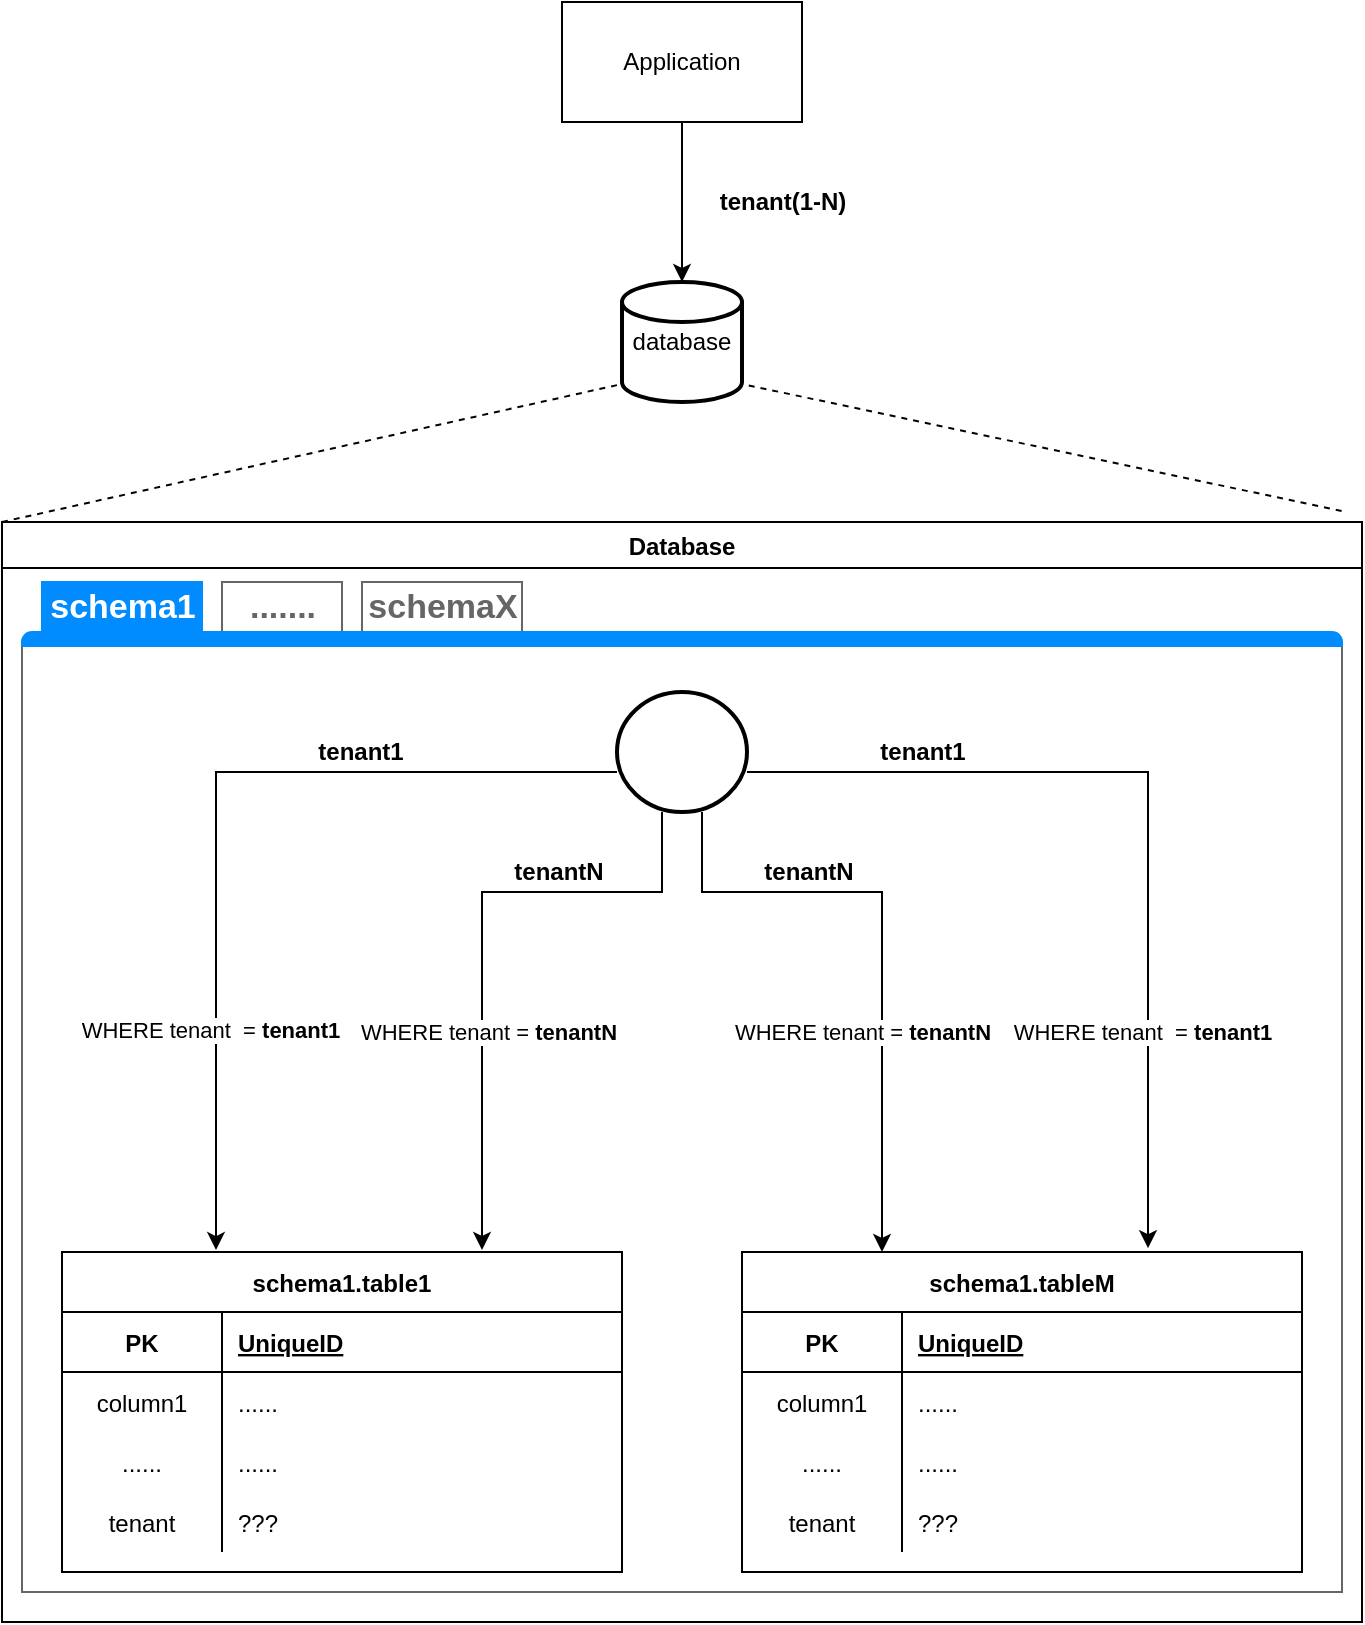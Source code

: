 <mxfile version="13.10.0" type="device"><diagram id="tb8iTpRzV7df1XShEiZ8" name="Page-1"><mxGraphModel dx="1420" dy="777" grid="1" gridSize="10" guides="1" tooltips="1" connect="1" arrows="1" fold="1" page="1" pageScale="1" pageWidth="827" pageHeight="1169" math="0" shadow="0"><root><mxCell id="0"/><mxCell id="1" parent="0"/><mxCell id="43jD_v0lgmFom6cSxUAU-20" style="edgeStyle=orthogonalEdgeStyle;rounded=0;orthogonalLoop=1;jettySize=auto;html=1;" edge="1" parent="1" source="-0SOtKCn01TKavJph2s1-11" target="-0SOtKCn01TKavJph2s1-17"><mxGeometry relative="1" as="geometry"/></mxCell><mxCell id="-0SOtKCn01TKavJph2s1-11" value="&lt;div&gt;Application&lt;/div&gt;" style="rounded=0;whiteSpace=wrap;html=1;" parent="1" vertex="1"><mxGeometry x="340" y="150" width="120" height="60" as="geometry"/></mxCell><mxCell id="-0SOtKCn01TKavJph2s1-17" value="database" style="strokeWidth=2;html=1;shape=mxgraph.flowchart.database;whiteSpace=wrap;" parent="1" vertex="1"><mxGeometry x="370" y="290" width="60" height="60" as="geometry"/></mxCell><mxCell id="-0SOtKCn01TKavJph2s1-19" value="Database" style="swimlane;" parent="1" vertex="1"><mxGeometry x="60" y="410" width="680" height="550" as="geometry"/></mxCell><mxCell id="5TlUo3Z-M-Ep4N8_x5N6-2" value="" style="endArrow=none;dashed=1;html=1;exitX=0;exitY=0;exitDx=0;exitDy=0;entryX=0;entryY=0.85;entryDx=0;entryDy=0;entryPerimeter=0;" parent="1" source="-0SOtKCn01TKavJph2s1-19" target="-0SOtKCn01TKavJph2s1-17" edge="1"><mxGeometry width="50" height="50" relative="1" as="geometry"><mxPoint x="390" y="540" as="sourcePoint"/><mxPoint x="440" y="490" as="targetPoint"/></mxGeometry></mxCell><mxCell id="5TlUo3Z-M-Ep4N8_x5N6-3" value="" style="endArrow=none;dashed=1;html=1;entryX=1;entryY=0.85;entryDx=0;entryDy=0;entryPerimeter=0;exitX=0.985;exitY=-0.01;exitDx=0;exitDy=0;exitPerimeter=0;" parent="1" source="-0SOtKCn01TKavJph2s1-19" target="-0SOtKCn01TKavJph2s1-17" edge="1"><mxGeometry width="50" height="50" relative="1" as="geometry"><mxPoint x="390" y="540" as="sourcePoint"/><mxPoint x="440" y="490" as="targetPoint"/></mxGeometry></mxCell><mxCell id="43jD_v0lgmFom6cSxUAU-21" value="&lt;b&gt;tenant(1-N)&lt;/b&gt;" style="text;html=1;align=center;verticalAlign=middle;resizable=0;points=[];autosize=1;" vertex="1" parent="1"><mxGeometry x="410" y="240" width="80" height="20" as="geometry"/></mxCell><mxCell id="43jD_v0lgmFom6cSxUAU-63" value="" style="strokeWidth=1;shadow=0;dashed=0;align=center;html=1;shape=mxgraph.mockup.containers.marginRect2;rectMarginTop=32;strokeColor=#666666;gradientColor=none;labelBackgroundColor=none;" vertex="1" parent="1"><mxGeometry x="70" y="440" width="660" height="505" as="geometry"/></mxCell><mxCell id="43jD_v0lgmFom6cSxUAU-64" value="&lt;b&gt;schemaX&lt;/b&gt;" style="strokeColor=inherit;fillColor=inherit;gradientColor=inherit;strokeWidth=1;shadow=0;dashed=0;align=center;html=1;shape=mxgraph.mockup.containers.rrect;rSize=0;fontSize=17;fontColor=#666666;gradientColor=none;" vertex="1" parent="43jD_v0lgmFom6cSxUAU-63"><mxGeometry width="80" height="25" relative="1" as="geometry"><mxPoint x="170" as="offset"/></mxGeometry></mxCell><mxCell id="43jD_v0lgmFom6cSxUAU-65" value="&lt;b&gt;schema1&lt;/b&gt;" style="strokeWidth=1;shadow=0;dashed=0;align=center;html=1;shape=mxgraph.mockup.containers.rrect;rSize=0;fontSize=17;fontColor=#ffffff;strokeColor=#008cff;fillColor=#008cff;" vertex="1" parent="43jD_v0lgmFom6cSxUAU-63"><mxGeometry width="80" height="25" relative="1" as="geometry"><mxPoint x="10" as="offset"/></mxGeometry></mxCell><mxCell id="43jD_v0lgmFom6cSxUAU-66" value="&lt;b&gt;.......&lt;/b&gt;" style="strokeColor=inherit;fillColor=inherit;gradientColor=inherit;strokeWidth=1;shadow=0;dashed=0;align=center;html=1;shape=mxgraph.mockup.containers.rrect;rSize=0;fontSize=17;fontColor=#666666;gradientColor=none;" vertex="1" parent="43jD_v0lgmFom6cSxUAU-63"><mxGeometry width="60" height="25" relative="1" as="geometry"><mxPoint x="100" as="offset"/></mxGeometry></mxCell><mxCell id="43jD_v0lgmFom6cSxUAU-67" value="" style="strokeWidth=1;shadow=0;dashed=0;align=center;html=1;shape=mxgraph.mockup.containers.topButton;rSize=5;strokeColor=#008cff;fillColor=#008cff;gradientColor=none;resizeWidth=1;movable=0;deletable=1;" vertex="1" parent="43jD_v0lgmFom6cSxUAU-63"><mxGeometry width="660" height="7" relative="1" as="geometry"><mxPoint y="25" as="offset"/></mxGeometry></mxCell><mxCell id="43jD_v0lgmFom6cSxUAU-74" value="schema1.table1" style="shape=table;startSize=30;container=1;collapsible=1;childLayout=tableLayout;fixedRows=1;rowLines=0;fontStyle=1;align=center;resizeLast=1;labelBackgroundColor=none;" vertex="1" parent="1"><mxGeometry x="90" y="775" width="280" height="160" as="geometry"/></mxCell><mxCell id="43jD_v0lgmFom6cSxUAU-75" value="" style="shape=partialRectangle;collapsible=0;dropTarget=0;pointerEvents=0;fillColor=none;top=0;left=0;bottom=1;right=0;points=[[0,0.5],[1,0.5]];portConstraint=eastwest;" vertex="1" parent="43jD_v0lgmFom6cSxUAU-74"><mxGeometry y="30" width="280" height="30" as="geometry"/></mxCell><mxCell id="43jD_v0lgmFom6cSxUAU-76" value="PK" style="shape=partialRectangle;connectable=0;fillColor=none;top=0;left=0;bottom=0;right=0;fontStyle=1;overflow=hidden;" vertex="1" parent="43jD_v0lgmFom6cSxUAU-75"><mxGeometry width="80" height="30" as="geometry"/></mxCell><mxCell id="43jD_v0lgmFom6cSxUAU-77" value="UniqueID" style="shape=partialRectangle;connectable=0;fillColor=none;top=0;left=0;bottom=0;right=0;align=left;spacingLeft=6;fontStyle=5;overflow=hidden;" vertex="1" parent="43jD_v0lgmFom6cSxUAU-75"><mxGeometry x="80" width="200" height="30" as="geometry"/></mxCell><mxCell id="43jD_v0lgmFom6cSxUAU-78" value="" style="shape=partialRectangle;collapsible=0;dropTarget=0;pointerEvents=0;fillColor=none;top=0;left=0;bottom=0;right=0;points=[[0,0.5],[1,0.5]];portConstraint=eastwest;" vertex="1" parent="43jD_v0lgmFom6cSxUAU-74"><mxGeometry y="60" width="280" height="30" as="geometry"/></mxCell><mxCell id="43jD_v0lgmFom6cSxUAU-79" value="column1" style="shape=partialRectangle;connectable=0;fillColor=none;top=0;left=0;bottom=0;right=0;editable=1;overflow=hidden;" vertex="1" parent="43jD_v0lgmFom6cSxUAU-78"><mxGeometry width="80" height="30" as="geometry"/></mxCell><mxCell id="43jD_v0lgmFom6cSxUAU-80" value="......" style="shape=partialRectangle;connectable=0;fillColor=none;top=0;left=0;bottom=0;right=0;align=left;spacingLeft=6;overflow=hidden;" vertex="1" parent="43jD_v0lgmFom6cSxUAU-78"><mxGeometry x="80" width="200" height="30" as="geometry"/></mxCell><mxCell id="43jD_v0lgmFom6cSxUAU-81" value="" style="shape=partialRectangle;collapsible=0;dropTarget=0;pointerEvents=0;fillColor=none;top=0;left=0;bottom=0;right=0;points=[[0,0.5],[1,0.5]];portConstraint=eastwest;" vertex="1" parent="43jD_v0lgmFom6cSxUAU-74"><mxGeometry y="90" width="280" height="30" as="geometry"/></mxCell><mxCell id="43jD_v0lgmFom6cSxUAU-82" value="......" style="shape=partialRectangle;connectable=0;fillColor=none;top=0;left=0;bottom=0;right=0;editable=1;overflow=hidden;" vertex="1" parent="43jD_v0lgmFom6cSxUAU-81"><mxGeometry width="80" height="30" as="geometry"/></mxCell><mxCell id="43jD_v0lgmFom6cSxUAU-83" value="......" style="shape=partialRectangle;connectable=0;fillColor=none;top=0;left=0;bottom=0;right=0;align=left;spacingLeft=6;overflow=hidden;" vertex="1" parent="43jD_v0lgmFom6cSxUAU-81"><mxGeometry x="80" width="200" height="30" as="geometry"/></mxCell><mxCell id="43jD_v0lgmFom6cSxUAU-84" value="" style="shape=partialRectangle;collapsible=0;dropTarget=0;pointerEvents=0;fillColor=none;top=0;left=0;bottom=0;right=0;points=[[0,0.5],[1,0.5]];portConstraint=eastwest;" vertex="1" parent="43jD_v0lgmFom6cSxUAU-74"><mxGeometry y="120" width="280" height="30" as="geometry"/></mxCell><mxCell id="43jD_v0lgmFom6cSxUAU-85" value="tenant" style="shape=partialRectangle;connectable=0;fillColor=none;top=0;left=0;bottom=0;right=0;editable=1;overflow=hidden;" vertex="1" parent="43jD_v0lgmFom6cSxUAU-84"><mxGeometry width="80" height="30" as="geometry"/></mxCell><mxCell id="43jD_v0lgmFom6cSxUAU-86" value="???" style="shape=partialRectangle;connectable=0;fillColor=none;top=0;left=0;bottom=0;right=0;align=left;spacingLeft=6;overflow=hidden;" vertex="1" parent="43jD_v0lgmFom6cSxUAU-84"><mxGeometry x="80" width="200" height="30" as="geometry"/></mxCell><mxCell id="43jD_v0lgmFom6cSxUAU-87" style="edgeStyle=orthogonalEdgeStyle;rounded=0;orthogonalLoop=1;jettySize=auto;html=1;entryX=0.275;entryY=-0.006;entryDx=0;entryDy=0;entryPerimeter=0;" edge="1" parent="1" source="43jD_v0lgmFom6cSxUAU-68" target="43jD_v0lgmFom6cSxUAU-74"><mxGeometry relative="1" as="geometry"><Array as="points"><mxPoint x="167" y="535"/></Array></mxGeometry></mxCell><mxCell id="43jD_v0lgmFom6cSxUAU-89" value="WHERE tenant&amp;nbsp; = &lt;b&gt;tenant1&lt;/b&gt;" style="edgeLabel;html=1;align=center;verticalAlign=middle;resizable=0;points=[];" vertex="1" connectable="0" parent="43jD_v0lgmFom6cSxUAU-87"><mxGeometry x="0.5" y="-3" relative="1" as="geometry"><mxPoint as="offset"/></mxGeometry></mxCell><mxCell id="43jD_v0lgmFom6cSxUAU-110" value="&lt;b style=&quot;font-size: 12px;&quot;&gt;tenant1&lt;/b&gt;" style="edgeLabel;html=1;align=center;verticalAlign=middle;resizable=0;points=[];fontSize=12;" vertex="1" connectable="0" parent="43jD_v0lgmFom6cSxUAU-87"><mxGeometry x="-0.415" y="4" relative="1" as="geometry"><mxPoint y="-14" as="offset"/></mxGeometry></mxCell><mxCell id="43jD_v0lgmFom6cSxUAU-88" style="edgeStyle=orthogonalEdgeStyle;rounded=0;orthogonalLoop=1;jettySize=auto;html=1;" edge="1" parent="1" source="43jD_v0lgmFom6cSxUAU-68"><mxGeometry relative="1" as="geometry"><mxPoint x="300" y="774" as="targetPoint"/><Array as="points"><mxPoint x="390" y="595"/><mxPoint x="300" y="595"/><mxPoint x="300" y="774"/></Array></mxGeometry></mxCell><mxCell id="43jD_v0lgmFom6cSxUAU-91" value="&lt;div align=&quot;center&quot;&gt;WHERE tenant = &lt;b&gt;tenantN&lt;/b&gt;&lt;/div&gt;" style="edgeLabel;html=1;align=center;verticalAlign=middle;resizable=0;points=[];" vertex="1" connectable="0" parent="43jD_v0lgmFom6cSxUAU-88"><mxGeometry x="0.269" y="5" relative="1" as="geometry"><mxPoint x="-2" y="4" as="offset"/></mxGeometry></mxCell><mxCell id="43jD_v0lgmFom6cSxUAU-106" style="edgeStyle=orthogonalEdgeStyle;rounded=0;orthogonalLoop=1;jettySize=auto;html=1;" edge="1" parent="1" source="43jD_v0lgmFom6cSxUAU-68" target="43jD_v0lgmFom6cSxUAU-92"><mxGeometry relative="1" as="geometry"><Array as="points"><mxPoint x="410" y="595"/><mxPoint x="500" y="595"/></Array></mxGeometry></mxCell><mxCell id="43jD_v0lgmFom6cSxUAU-107" style="edgeStyle=orthogonalEdgeStyle;rounded=0;orthogonalLoop=1;jettySize=auto;html=1;entryX=0.725;entryY=-0.012;entryDx=0;entryDy=0;entryPerimeter=0;" edge="1" parent="1" source="43jD_v0lgmFom6cSxUAU-68" target="43jD_v0lgmFom6cSxUAU-92"><mxGeometry relative="1" as="geometry"><Array as="points"><mxPoint x="633" y="535"/></Array></mxGeometry></mxCell><mxCell id="43jD_v0lgmFom6cSxUAU-68" value="" style="strokeWidth=2;html=1;shape=mxgraph.flowchart.start_2;whiteSpace=wrap;" vertex="1" parent="1"><mxGeometry x="367.5" y="495" width="65" height="60" as="geometry"/></mxCell><mxCell id="43jD_v0lgmFom6cSxUAU-92" value="schema1.tableM" style="shape=table;startSize=30;container=1;collapsible=1;childLayout=tableLayout;fixedRows=1;rowLines=0;fontStyle=1;align=center;resizeLast=1;labelBackgroundColor=none;" vertex="1" parent="1"><mxGeometry x="430" y="775" width="280" height="160" as="geometry"/></mxCell><mxCell id="43jD_v0lgmFom6cSxUAU-93" value="" style="shape=partialRectangle;collapsible=0;dropTarget=0;pointerEvents=0;fillColor=none;top=0;left=0;bottom=1;right=0;points=[[0,0.5],[1,0.5]];portConstraint=eastwest;" vertex="1" parent="43jD_v0lgmFom6cSxUAU-92"><mxGeometry y="30" width="280" height="30" as="geometry"/></mxCell><mxCell id="43jD_v0lgmFom6cSxUAU-94" value="PK" style="shape=partialRectangle;connectable=0;fillColor=none;top=0;left=0;bottom=0;right=0;fontStyle=1;overflow=hidden;" vertex="1" parent="43jD_v0lgmFom6cSxUAU-93"><mxGeometry width="80" height="30" as="geometry"/></mxCell><mxCell id="43jD_v0lgmFom6cSxUAU-95" value="UniqueID" style="shape=partialRectangle;connectable=0;fillColor=none;top=0;left=0;bottom=0;right=0;align=left;spacingLeft=6;fontStyle=5;overflow=hidden;" vertex="1" parent="43jD_v0lgmFom6cSxUAU-93"><mxGeometry x="80" width="200" height="30" as="geometry"/></mxCell><mxCell id="43jD_v0lgmFom6cSxUAU-96" value="" style="shape=partialRectangle;collapsible=0;dropTarget=0;pointerEvents=0;fillColor=none;top=0;left=0;bottom=0;right=0;points=[[0,0.5],[1,0.5]];portConstraint=eastwest;" vertex="1" parent="43jD_v0lgmFom6cSxUAU-92"><mxGeometry y="60" width="280" height="30" as="geometry"/></mxCell><mxCell id="43jD_v0lgmFom6cSxUAU-97" value="column1" style="shape=partialRectangle;connectable=0;fillColor=none;top=0;left=0;bottom=0;right=0;editable=1;overflow=hidden;" vertex="1" parent="43jD_v0lgmFom6cSxUAU-96"><mxGeometry width="80" height="30" as="geometry"/></mxCell><mxCell id="43jD_v0lgmFom6cSxUAU-98" value="......" style="shape=partialRectangle;connectable=0;fillColor=none;top=0;left=0;bottom=0;right=0;align=left;spacingLeft=6;overflow=hidden;" vertex="1" parent="43jD_v0lgmFom6cSxUAU-96"><mxGeometry x="80" width="200" height="30" as="geometry"/></mxCell><mxCell id="43jD_v0lgmFom6cSxUAU-99" value="" style="shape=partialRectangle;collapsible=0;dropTarget=0;pointerEvents=0;fillColor=none;top=0;left=0;bottom=0;right=0;points=[[0,0.5],[1,0.5]];portConstraint=eastwest;" vertex="1" parent="43jD_v0lgmFom6cSxUAU-92"><mxGeometry y="90" width="280" height="30" as="geometry"/></mxCell><mxCell id="43jD_v0lgmFom6cSxUAU-100" value="......" style="shape=partialRectangle;connectable=0;fillColor=none;top=0;left=0;bottom=0;right=0;editable=1;overflow=hidden;" vertex="1" parent="43jD_v0lgmFom6cSxUAU-99"><mxGeometry width="80" height="30" as="geometry"/></mxCell><mxCell id="43jD_v0lgmFom6cSxUAU-101" value="......" style="shape=partialRectangle;connectable=0;fillColor=none;top=0;left=0;bottom=0;right=0;align=left;spacingLeft=6;overflow=hidden;" vertex="1" parent="43jD_v0lgmFom6cSxUAU-99"><mxGeometry x="80" width="200" height="30" as="geometry"/></mxCell><mxCell id="43jD_v0lgmFom6cSxUAU-102" value="" style="shape=partialRectangle;collapsible=0;dropTarget=0;pointerEvents=0;fillColor=none;top=0;left=0;bottom=0;right=0;points=[[0,0.5],[1,0.5]];portConstraint=eastwest;" vertex="1" parent="43jD_v0lgmFom6cSxUAU-92"><mxGeometry y="120" width="280" height="30" as="geometry"/></mxCell><mxCell id="43jD_v0lgmFom6cSxUAU-103" value="tenant" style="shape=partialRectangle;connectable=0;fillColor=none;top=0;left=0;bottom=0;right=0;editable=1;overflow=hidden;" vertex="1" parent="43jD_v0lgmFom6cSxUAU-102"><mxGeometry width="80" height="30" as="geometry"/></mxCell><mxCell id="43jD_v0lgmFom6cSxUAU-104" value="???" style="shape=partialRectangle;connectable=0;fillColor=none;top=0;left=0;bottom=0;right=0;align=left;spacingLeft=6;overflow=hidden;" vertex="1" parent="43jD_v0lgmFom6cSxUAU-102"><mxGeometry x="80" width="200" height="30" as="geometry"/></mxCell><mxCell id="43jD_v0lgmFom6cSxUAU-105" value="" style="shape=image;html=1;verticalAlign=top;verticalLabelPosition=bottom;labelBackgroundColor=#ffffff;imageAspect=0;aspect=fixed;image=https://cdn4.iconfinder.com/data/icons/essential-app-1/16/dot-more-menu-hide-128.png" vertex="1" parent="1"><mxGeometry x="385" y="825" width="30" height="30" as="geometry"/></mxCell><mxCell id="43jD_v0lgmFom6cSxUAU-108" value="WHERE tenant&amp;nbsp; = &lt;b&gt;tenant1&lt;/b&gt;" style="edgeLabel;html=1;align=center;verticalAlign=middle;resizable=0;points=[];" vertex="1" connectable="0" parent="1"><mxGeometry x="630" y="665" as="geometry"/></mxCell><mxCell id="43jD_v0lgmFom6cSxUAU-109" value="&lt;div align=&quot;center&quot;&gt;WHERE tenant = &lt;b&gt;tenantN&lt;/b&gt;&lt;/div&gt;" style="edgeLabel;html=1;align=center;verticalAlign=middle;resizable=0;points=[];" vertex="1" connectable="0" parent="1"><mxGeometry x="490" y="665" as="geometry"/></mxCell><mxCell id="43jD_v0lgmFom6cSxUAU-111" value="&lt;b&gt;tenantN&lt;/b&gt;" style="text;html=1;align=center;verticalAlign=middle;resizable=0;points=[];autosize=1;" vertex="1" parent="1"><mxGeometry x="307.5" y="575" width="60" height="20" as="geometry"/></mxCell><mxCell id="43jD_v0lgmFom6cSxUAU-112" value="&lt;b style=&quot;font-size: 12px;&quot;&gt;tenant1&lt;/b&gt;" style="edgeLabel;html=1;align=center;verticalAlign=middle;resizable=0;points=[];fontSize=12;" vertex="1" connectable="0" parent="1"><mxGeometry x="520" y="525" as="geometry"/></mxCell><mxCell id="43jD_v0lgmFom6cSxUAU-113" value="&lt;b&gt;tenantN&lt;/b&gt;" style="text;html=1;align=center;verticalAlign=middle;resizable=0;points=[];autosize=1;" vertex="1" parent="1"><mxGeometry x="432.5" y="575" width="60" height="20" as="geometry"/></mxCell></root></mxGraphModel></diagram></mxfile>